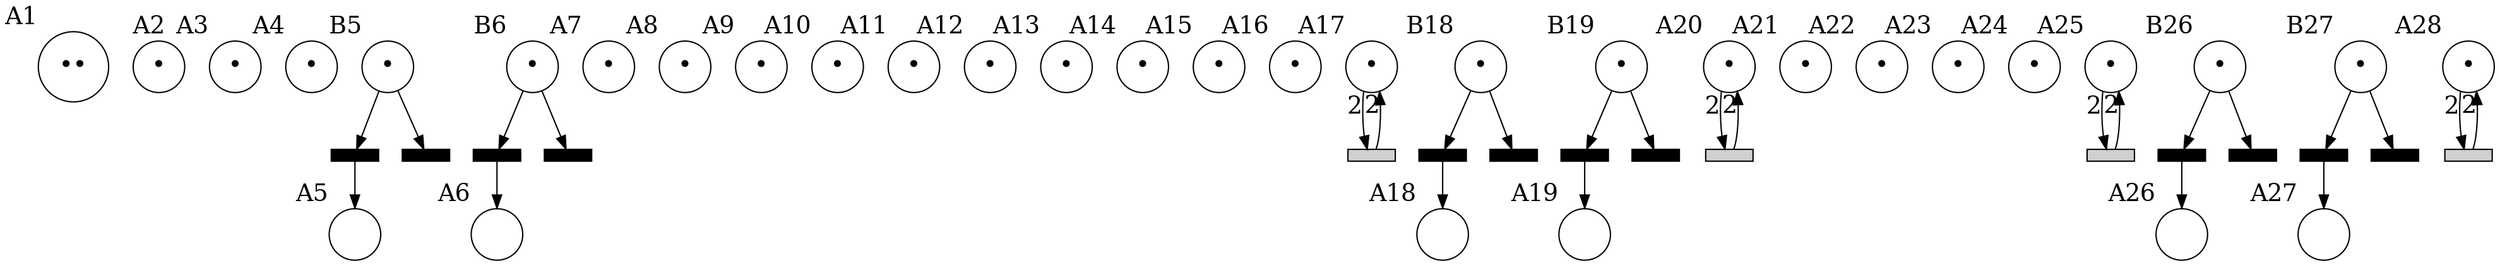 digraph G {

	node[fontsize=18];
	edge[fontsize=18];
	A1 [shape=circle,xlabel="A1",label="••",pos="0.000000,0.000000!"];
	A2 [shape=circle,xlabel="A2",label="•",pos="0.000000,-0.746947!"];
	A3 [shape=circle,xlabel="A3",label="•",pos="0.000000,-1.493894!"];
	A4 [shape=circle,xlabel="A4",label="•",pos="0.000000,-2.240841!"];
	A5 [shape=circle,xlabel="A5",label=" ",pos="-0.746947,-2.614314!"];
	B5 [shape=circle,xlabel="B5",label="•",pos="-0.746947,-1.601814!"];
	A6 [shape=circle,xlabel="A6",label=" ",pos="-1.493894,-2.987788!"];
	B6 [shape=circle,xlabel="B6",label="•",pos="-1.493894,-1.975288!"];
	A7 [shape=circle,xlabel="A7",label="•",pos="-2.240841,-3.361261!"];
	A8 [shape=circle,xlabel="A8",label="•",pos="-2.987788,-3.734735!"];
	A9 [shape=circle,xlabel="A9",label="•",pos="0.746947,-2.614314!"];
	A10 [shape=circle,xlabel="A10",label="•",pos="1.493894,-2.987788!"];
	A11 [shape=circle,xlabel="A11",label="•",pos="2.240841,-3.361261!"];
	A12 [shape=circle,xlabel="A12",label="•",pos="2.987788,-3.734735!"];
	A13 [shape=circle,xlabel="A13",label="•",pos="-2.987788,-4.481681!"];
	A14 [shape=circle,xlabel="A14",label="•",pos="-2.987788,-5.228628!"];
	A15 [shape=circle,xlabel="A15",label="•",pos="-3.734735,-5.602102!"];
	A16 [shape=circle,xlabel="A16",label="•",pos="-4.481681,-5.975575!"];
	A17 [shape=circle,xlabel="A17",label="•",pos="-5.228628,-6.349049!"];
	A18 [shape=circle,xlabel="A18",label=" ",pos="-2.240841,-5.602102!"];
	B18 [shape=circle,xlabel="B18",label="•",pos="-2.240841,-4.589602!"];
	A19 [shape=circle,xlabel="A19",label=" ",pos="-1.493894,-5.975575!"];
	B19 [shape=circle,xlabel="B19",label="•",pos="-1.493894,-4.963075!"];
	A20 [shape=circle,xlabel="A20",label="•",pos="-0.746947,-6.349049!"];
	A21 [shape=circle,xlabel="A21",label="•",pos="2.987788,-4.481681!"];
	A22 [shape=circle,xlabel="A22",label="•",pos="2.987788,-5.228628!"];
	A23 [shape=circle,xlabel="A23",label="•",pos="2.240841,-5.602102!"];
	A24 [shape=circle,xlabel="A24",label="•",pos="1.493894,-5.975575!"];
	A25 [shape=circle,xlabel="A25",label="•",pos="0.746947,-6.349049!"];
	A26 [shape=circle,xlabel="A26",label=" ",pos="3.734735,-5.602102!"];
	B26 [shape=circle,xlabel="B26",label="•",pos="3.734735,-4.589602!"];
	A27 [shape=circle,xlabel="A27",label=" ",pos="4.481681,-5.975575!"];
	B27 [shape=circle,xlabel="B27",label="•",pos="4.481681,-4.963075!"];
	A28 [shape=circle,xlabel="A28",label="•",pos="5.228628,-6.349049!"];
	tb5 [shape=rect,fixedsize=true,height=0.12,width=0.5,style=filled,fillcolor=black,xlabel="",label="",pos="-0.746947,-2.108064!"];
	tAb5 [shape=rect,fixedsize=true,height=0.12,width=0.5,style=filled,fillcolor=black,xlabel="",label="",pos="-0.746947,-1.095564!"];
	tb6 [shape=rect,fixedsize=true,height=0.12,width=0.5,style=filled,fillcolor=black,xlabel="",label="",pos="-1.493894,-2.481538!"];
	tAb6 [shape=rect,fixedsize=true,height=0.12,width=0.5,style=filled,fillcolor=black,xlabel="",label="",pos="-1.493894,-1.469038!"];
	tb18 [shape=rect,fixedsize=true,height=0.12,width=0.5,style=filled,fillcolor=black,xlabel="",label="",pos="-2.240841,-5.095852!"];
	tAb18 [shape=rect,fixedsize=true,height=0.12,width=0.5,style=filled,fillcolor=black,xlabel="",label="",pos="-2.240841,-4.083352!"];
	tb19 [shape=rect,fixedsize=true,height=0.12,width=0.5,style=filled,fillcolor=black,xlabel="",label="",pos="-1.493894,-5.469325!"];
	tAb19 [shape=rect,fixedsize=true,height=0.12,width=0.5,style=filled,fillcolor=black,xlabel="",label="",pos="-1.493894,-4.456825!"];
	tb26 [shape=rect,fixedsize=true,height=0.12,width=0.5,style=filled,fillcolor=black,xlabel="",label="",pos="3.734735,-5.095852!"];
	tAb26 [shape=rect,fixedsize=true,height=0.12,width=0.5,style=filled,fillcolor=black,xlabel="",label="",pos="3.734735,-4.083352!"];
	tb27 [shape=rect,fixedsize=true,height=0.12,width=0.5,style=filled,fillcolor=black,xlabel="",label="",pos="4.481681,-5.469325!"];
	tAb27 [shape=rect,fixedsize=true,height=0.12,width=0.5,style=filled,fillcolor=black,xlabel="",label="",pos="4.481681,-4.456825!"];
	tloop17 [shape=rect,fixedsize=true,height=0.12,width=0.5,style=filled,fillcolor="#D0D0D0",xlabel="",label="",pos="-5.228628,-7.099049!"];
	tloop20 [shape=rect,fixedsize=true,height=0.12,width=0.5,style=filled,fillcolor="#D0D0D0",xlabel="",label="",pos="-0.746947,-7.099049!"];
	tloop25 [shape=rect,fixedsize=true,height=0.12,width=0.5,style=filled,fillcolor="#D0D0D0",xlabel="",label="",pos="0.746947,-7.099049!"];
	tloop28 [shape=rect,fixedsize=true,height=0.12,width=0.5,style=filled,fillcolor="#D0D0D0",xlabel="",label="",pos="5.228628,-7.099049!"];
	B5 -> tb5;
	B5 -> tAb5;
	B6 -> tb6;
	B6 -> tAb6;
	B18 -> tb18;
	B18 -> tAb18;
	B19 -> tb19;
	B19 -> tAb19;
	B26 -> tb26;
	B26 -> tAb26;
	B27 -> tb27;
	B27 -> tAb27;
	A17 -> tloop17 [xlabel="2"];
	A20 -> tloop20 [xlabel="2"];
	A25 -> tloop25 [xlabel="2"];
	A28 -> tloop28 [xlabel="2"];
	tb5 -> A5;
	tb6 -> A6;
	tb18 -> A18;
	tb19 -> A19;
	tb26 -> A26;
	tb27 -> A27;
	tloop17 -> A17 [xlabel="2"];
	tloop20 -> A20 [xlabel="2"];
	tloop25 -> A25 [xlabel="2"];
	tloop28 -> A28 [xlabel="2"];
}
